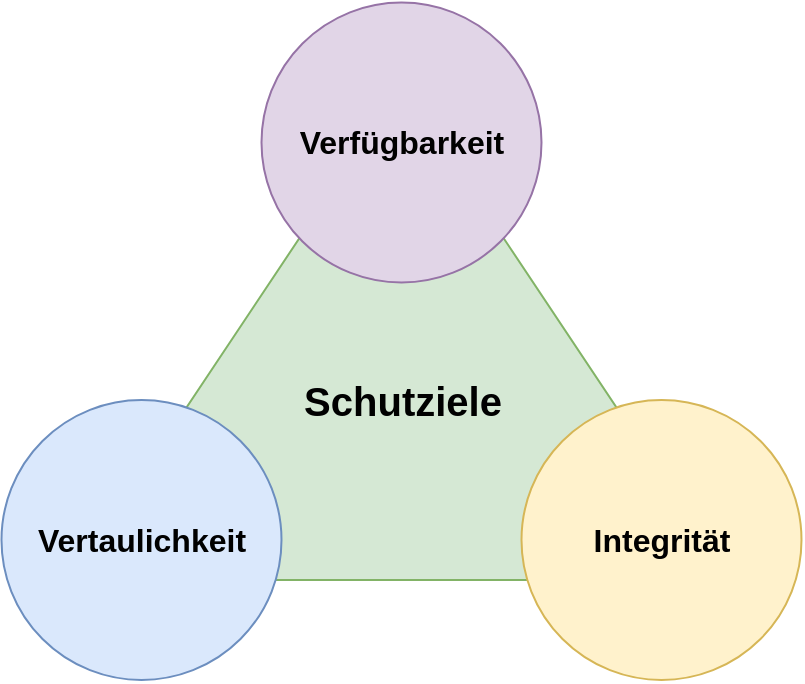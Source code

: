 <mxfile version="22.0.2" type="device">
  <diagram name="Page-1" id="rKrEWHwmTi4IIKNgkNCD">
    <mxGraphModel dx="792" dy="1187" grid="1" gridSize="10" guides="1" tooltips="1" connect="1" arrows="1" fold="1" page="1" pageScale="1" pageWidth="827" pageHeight="1169" math="0" shadow="0">
      <root>
        <mxCell id="0" />
        <mxCell id="1" parent="0" />
        <mxCell id="zvW39wMWMaMD_ryrmslw-1" value="" style="triangle;whiteSpace=wrap;html=1;rotation=-90;fillColor=#d5e8d4;strokeColor=#82b366;" vertex="1" parent="1">
          <mxGeometry x="250" y="131.25" width="247.5" height="330" as="geometry" />
        </mxCell>
        <mxCell id="zvW39wMWMaMD_ryrmslw-2" value="&lt;b style=&quot;border-color: var(--border-color);&quot;&gt;&lt;font style=&quot;border-color: var(--border-color); font-size: 20px;&quot;&gt;Schutziele&lt;/font&gt;&lt;/b&gt;" style="text;html=1;align=center;verticalAlign=middle;resizable=0;points=[];autosize=1;strokeColor=none;fillColor=none;" vertex="1" parent="1">
          <mxGeometry x="313.75" y="310" width="120" height="40" as="geometry" />
        </mxCell>
        <mxCell id="zvW39wMWMaMD_ryrmslw-3" value="&lt;b&gt;&lt;font style=&quot;font-size: 16px;&quot;&gt;Vertaulichkeit&lt;/font&gt;&lt;/b&gt;" style="ellipse;whiteSpace=wrap;html=1;aspect=fixed;fillColor=#dae8fc;strokeColor=#6c8ebf;" vertex="1" parent="1">
          <mxGeometry x="173.75" y="330" width="140" height="140" as="geometry" />
        </mxCell>
        <mxCell id="zvW39wMWMaMD_ryrmslw-5" value="&lt;b&gt;&lt;font style=&quot;font-size: 16px;&quot;&gt;Integrität&lt;/font&gt;&lt;/b&gt;" style="ellipse;whiteSpace=wrap;html=1;aspect=fixed;fillColor=#fff2cc;strokeColor=#d6b656;" vertex="1" parent="1">
          <mxGeometry x="433.75" y="330" width="140" height="140" as="geometry" />
        </mxCell>
        <mxCell id="zvW39wMWMaMD_ryrmslw-6" value="&lt;b&gt;&lt;font style=&quot;font-size: 16px;&quot;&gt;Verfügbarkeit&lt;/font&gt;&lt;/b&gt;" style="ellipse;whiteSpace=wrap;html=1;aspect=fixed;fillColor=#e1d5e7;strokeColor=#9673a6;" vertex="1" parent="1">
          <mxGeometry x="303.75" y="131.25" width="140" height="140" as="geometry" />
        </mxCell>
      </root>
    </mxGraphModel>
  </diagram>
</mxfile>
